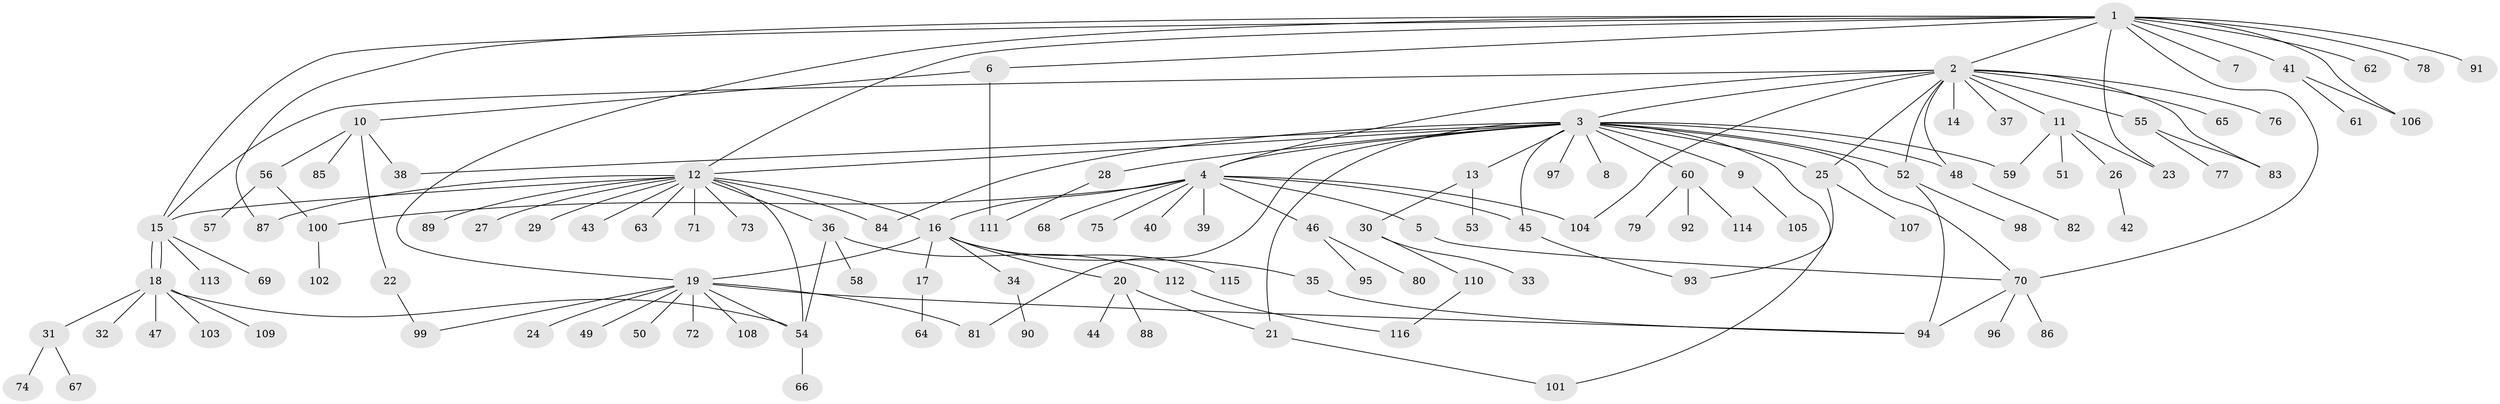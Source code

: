 // Generated by graph-tools (version 1.1) at 2025/26/03/09/25 03:26:02]
// undirected, 116 vertices, 150 edges
graph export_dot {
graph [start="1"]
  node [color=gray90,style=filled];
  1;
  2;
  3;
  4;
  5;
  6;
  7;
  8;
  9;
  10;
  11;
  12;
  13;
  14;
  15;
  16;
  17;
  18;
  19;
  20;
  21;
  22;
  23;
  24;
  25;
  26;
  27;
  28;
  29;
  30;
  31;
  32;
  33;
  34;
  35;
  36;
  37;
  38;
  39;
  40;
  41;
  42;
  43;
  44;
  45;
  46;
  47;
  48;
  49;
  50;
  51;
  52;
  53;
  54;
  55;
  56;
  57;
  58;
  59;
  60;
  61;
  62;
  63;
  64;
  65;
  66;
  67;
  68;
  69;
  70;
  71;
  72;
  73;
  74;
  75;
  76;
  77;
  78;
  79;
  80;
  81;
  82;
  83;
  84;
  85;
  86;
  87;
  88;
  89;
  90;
  91;
  92;
  93;
  94;
  95;
  96;
  97;
  98;
  99;
  100;
  101;
  102;
  103;
  104;
  105;
  106;
  107;
  108;
  109;
  110;
  111;
  112;
  113;
  114;
  115;
  116;
  1 -- 2;
  1 -- 6;
  1 -- 7;
  1 -- 12;
  1 -- 15;
  1 -- 19;
  1 -- 23;
  1 -- 41;
  1 -- 62;
  1 -- 70;
  1 -- 78;
  1 -- 87;
  1 -- 91;
  1 -- 106;
  2 -- 3;
  2 -- 4;
  2 -- 11;
  2 -- 14;
  2 -- 15;
  2 -- 25;
  2 -- 37;
  2 -- 48;
  2 -- 52;
  2 -- 55;
  2 -- 65;
  2 -- 76;
  2 -- 83;
  2 -- 104;
  3 -- 4;
  3 -- 8;
  3 -- 9;
  3 -- 12;
  3 -- 13;
  3 -- 21;
  3 -- 25;
  3 -- 28;
  3 -- 38;
  3 -- 45;
  3 -- 48;
  3 -- 52;
  3 -- 59;
  3 -- 60;
  3 -- 70;
  3 -- 81;
  3 -- 84;
  3 -- 97;
  3 -- 101;
  4 -- 5;
  4 -- 16;
  4 -- 39;
  4 -- 40;
  4 -- 45;
  4 -- 46;
  4 -- 68;
  4 -- 75;
  4 -- 100;
  4 -- 104;
  5 -- 70;
  6 -- 10;
  6 -- 111;
  9 -- 105;
  10 -- 22;
  10 -- 38;
  10 -- 56;
  10 -- 85;
  11 -- 23;
  11 -- 26;
  11 -- 51;
  11 -- 59;
  12 -- 15;
  12 -- 16;
  12 -- 27;
  12 -- 29;
  12 -- 36;
  12 -- 43;
  12 -- 54;
  12 -- 63;
  12 -- 71;
  12 -- 73;
  12 -- 84;
  12 -- 87;
  12 -- 89;
  13 -- 30;
  13 -- 53;
  15 -- 18;
  15 -- 18;
  15 -- 69;
  15 -- 113;
  16 -- 17;
  16 -- 19;
  16 -- 20;
  16 -- 34;
  16 -- 35;
  16 -- 115;
  17 -- 64;
  18 -- 31;
  18 -- 32;
  18 -- 47;
  18 -- 54;
  18 -- 103;
  18 -- 109;
  19 -- 24;
  19 -- 49;
  19 -- 50;
  19 -- 54;
  19 -- 72;
  19 -- 81;
  19 -- 94;
  19 -- 99;
  19 -- 108;
  20 -- 21;
  20 -- 44;
  20 -- 88;
  21 -- 101;
  22 -- 99;
  25 -- 93;
  25 -- 107;
  26 -- 42;
  28 -- 111;
  30 -- 33;
  30 -- 110;
  31 -- 67;
  31 -- 74;
  34 -- 90;
  35 -- 94;
  36 -- 54;
  36 -- 58;
  36 -- 112;
  41 -- 61;
  41 -- 106;
  45 -- 93;
  46 -- 80;
  46 -- 95;
  48 -- 82;
  52 -- 94;
  52 -- 98;
  54 -- 66;
  55 -- 77;
  55 -- 83;
  56 -- 57;
  56 -- 100;
  60 -- 79;
  60 -- 92;
  60 -- 114;
  70 -- 86;
  70 -- 94;
  70 -- 96;
  100 -- 102;
  110 -- 116;
  112 -- 116;
}
